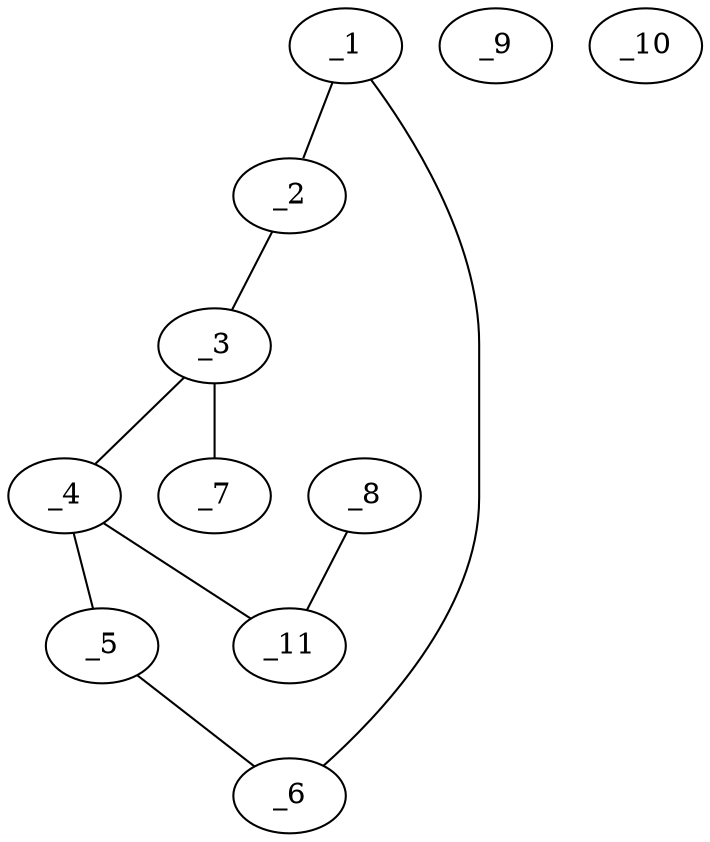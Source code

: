 graph molid689418 {
	_1	 [charge=0,
		chem=1,
		symbol="C  ",
		x="4.5981",
		y="-1.5"];
	_2	 [charge=0,
		chem=1,
		symbol="C  ",
		x="4.5981",
		y="-0.5"];
	_1 -- _2	 [valence=1];
	_6	 [charge=0,
		chem=1,
		symbol="C  ",
		x="3.732",
		y="-2"];
	_1 -- _6	 [valence=2];
	_3	 [charge=1,
		chem=4,
		symbol="N  ",
		x="3.7321",
		y=0];
	_2 -- _3	 [valence=2];
	_4	 [charge=0,
		chem=1,
		symbol="C  ",
		x="2.866",
		y="-0.5"];
	_3 -- _4	 [valence=1];
	_7	 [charge=3,
		chem=41,
		symbol="Au ",
		x="3.7321",
		y=1];
	_3 -- _7	 [valence=1];
	_5	 [charge=0,
		chem=1,
		symbol="C  ",
		x="2.866",
		y="-1.5"];
	_4 -- _5	 [valence=2];
	_11	 [charge=0,
		chem=1,
		symbol="C  ",
		x=2,
		y=0];
	_4 -- _11	 [valence=1];
	_5 -- _6	 [valence=1];
	_8	 [charge=1,
		chem=2,
		symbol="O  ",
		x="3.7321",
		y=2];
	_8 -- _11	 [valence=1];
	_9	 [charge="-1",
		chem=7,
		symbol="Cl ",
		x="2.7321",
		y=1];
	_10	 [charge="-1",
		chem=7,
		symbol="Cl ",
		x="4.7321",
		y=1];
}
